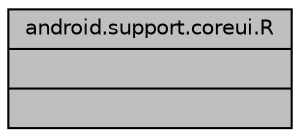 digraph "android.support.coreui.R"
{
 // LATEX_PDF_SIZE
  edge [fontname="Helvetica",fontsize="10",labelfontname="Helvetica",labelfontsize="10"];
  node [fontname="Helvetica",fontsize="10",shape=record];
  Node1 [label="{android.support.coreui.R\n||}",height=0.2,width=0.4,color="black", fillcolor="grey75", style="filled", fontcolor="black",tooltip=" "];
}
